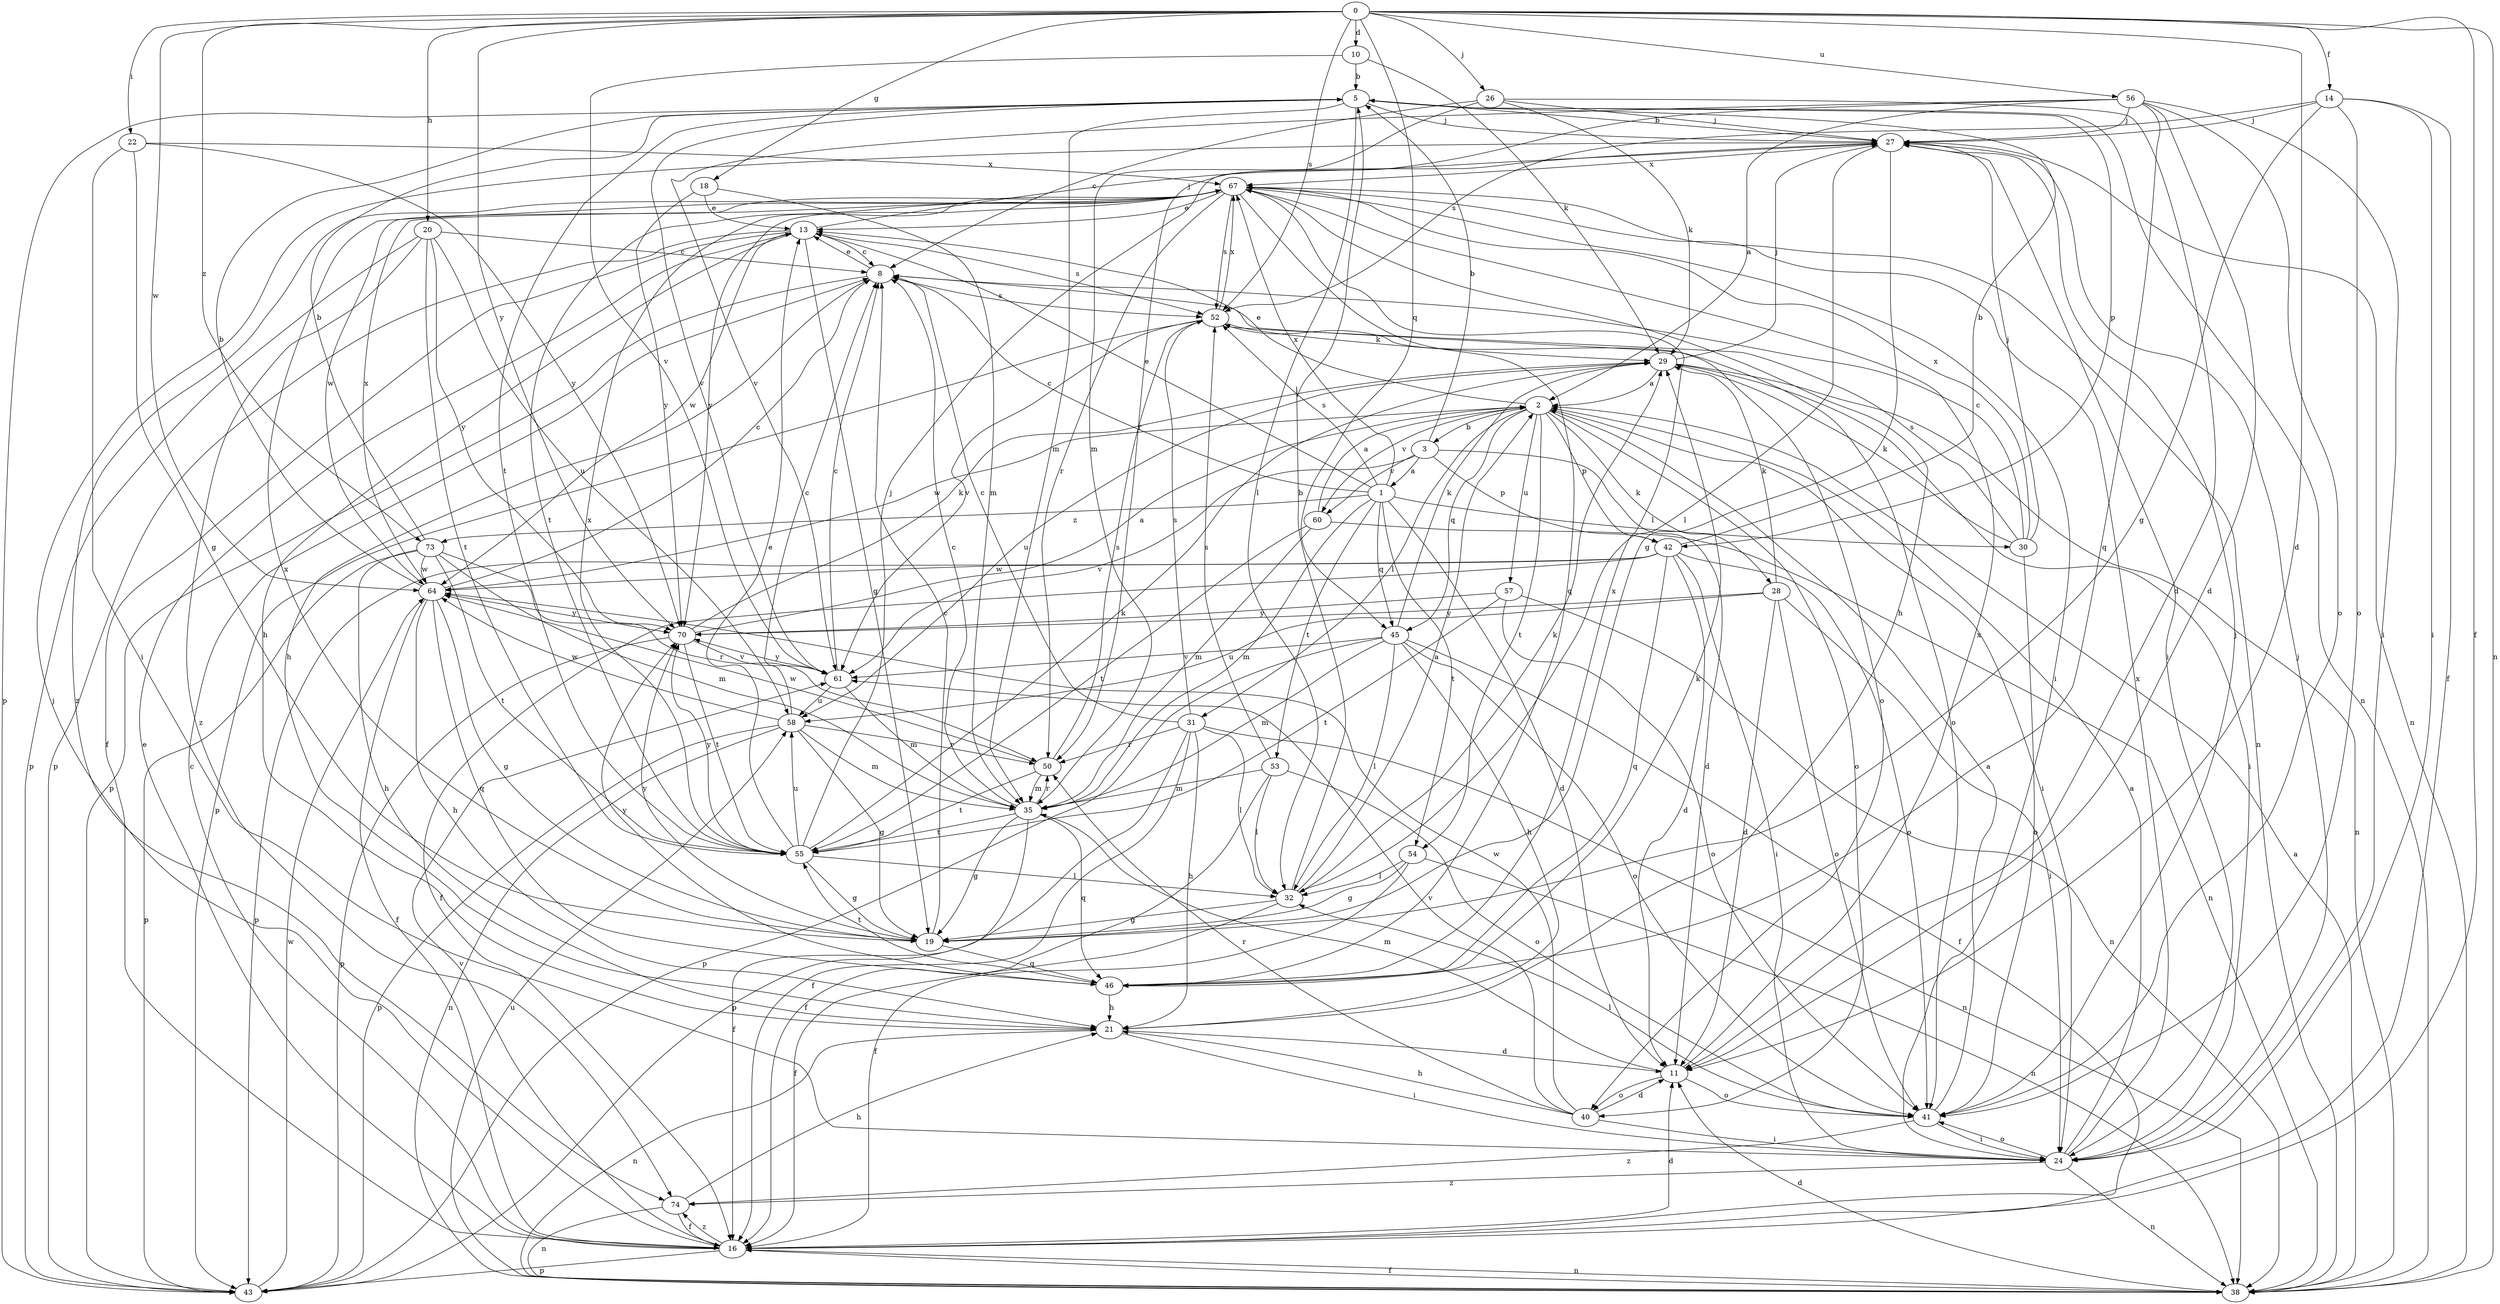 strict digraph  {
0;
1;
2;
3;
5;
8;
10;
11;
13;
14;
16;
18;
19;
20;
21;
22;
24;
26;
27;
28;
29;
30;
31;
32;
35;
38;
40;
41;
42;
43;
45;
46;
50;
52;
53;
54;
55;
56;
57;
58;
60;
61;
64;
67;
70;
73;
74;
0 -> 10  [label=d];
0 -> 11  [label=d];
0 -> 14  [label=f];
0 -> 16  [label=f];
0 -> 18  [label=g];
0 -> 20  [label=h];
0 -> 22  [label=i];
0 -> 26  [label=j];
0 -> 38  [label=n];
0 -> 45  [label=q];
0 -> 52  [label=s];
0 -> 56  [label=u];
0 -> 64  [label=w];
0 -> 70  [label=y];
0 -> 73  [label=z];
1 -> 8  [label=c];
1 -> 11  [label=d];
1 -> 13  [label=e];
1 -> 30  [label=l];
1 -> 35  [label=m];
1 -> 45  [label=q];
1 -> 52  [label=s];
1 -> 53  [label=t];
1 -> 54  [label=t];
1 -> 67  [label=x];
1 -> 73  [label=z];
2 -> 3  [label=b];
2 -> 13  [label=e];
2 -> 24  [label=i];
2 -> 28  [label=k];
2 -> 31  [label=l];
2 -> 40  [label=o];
2 -> 42  [label=p];
2 -> 45  [label=q];
2 -> 54  [label=t];
2 -> 57  [label=u];
2 -> 60  [label=v];
2 -> 64  [label=w];
3 -> 1  [label=a];
3 -> 5  [label=b];
3 -> 11  [label=d];
3 -> 42  [label=p];
3 -> 60  [label=v];
3 -> 61  [label=v];
5 -> 27  [label=j];
5 -> 32  [label=l];
5 -> 35  [label=m];
5 -> 38  [label=n];
5 -> 42  [label=p];
5 -> 43  [label=p];
5 -> 55  [label=t];
5 -> 61  [label=v];
8 -> 13  [label=e];
8 -> 21  [label=h];
8 -> 40  [label=o];
8 -> 43  [label=p];
8 -> 52  [label=s];
10 -> 5  [label=b];
10 -> 29  [label=k];
10 -> 61  [label=v];
11 -> 35  [label=m];
11 -> 40  [label=o];
11 -> 41  [label=o];
11 -> 67  [label=x];
13 -> 8  [label=c];
13 -> 16  [label=f];
13 -> 19  [label=g];
13 -> 21  [label=h];
13 -> 27  [label=j];
13 -> 43  [label=p];
13 -> 52  [label=s];
13 -> 64  [label=w];
14 -> 16  [label=f];
14 -> 19  [label=g];
14 -> 24  [label=i];
14 -> 27  [label=j];
14 -> 41  [label=o];
14 -> 52  [label=s];
16 -> 8  [label=c];
16 -> 11  [label=d];
16 -> 13  [label=e];
16 -> 27  [label=j];
16 -> 38  [label=n];
16 -> 43  [label=p];
16 -> 61  [label=v];
16 -> 74  [label=z];
18 -> 13  [label=e];
18 -> 35  [label=m];
18 -> 70  [label=y];
19 -> 8  [label=c];
19 -> 46  [label=q];
19 -> 67  [label=x];
19 -> 70  [label=y];
20 -> 8  [label=c];
20 -> 43  [label=p];
20 -> 55  [label=t];
20 -> 58  [label=u];
20 -> 70  [label=y];
20 -> 74  [label=z];
21 -> 11  [label=d];
21 -> 24  [label=i];
21 -> 38  [label=n];
22 -> 19  [label=g];
22 -> 24  [label=i];
22 -> 67  [label=x];
22 -> 70  [label=y];
24 -> 2  [label=a];
24 -> 27  [label=j];
24 -> 38  [label=n];
24 -> 41  [label=o];
24 -> 67  [label=x];
24 -> 74  [label=z];
26 -> 8  [label=c];
26 -> 11  [label=d];
26 -> 27  [label=j];
26 -> 29  [label=k];
26 -> 35  [label=m];
27 -> 5  [label=b];
27 -> 19  [label=g];
27 -> 24  [label=i];
27 -> 32  [label=l];
27 -> 38  [label=n];
27 -> 67  [label=x];
28 -> 11  [label=d];
28 -> 24  [label=i];
28 -> 29  [label=k];
28 -> 41  [label=o];
28 -> 58  [label=u];
28 -> 70  [label=y];
29 -> 2  [label=a];
29 -> 24  [label=i];
29 -> 27  [label=j];
29 -> 38  [label=n];
29 -> 58  [label=u];
30 -> 8  [label=c];
30 -> 27  [label=j];
30 -> 29  [label=k];
30 -> 41  [label=o];
30 -> 52  [label=s];
30 -> 67  [label=x];
31 -> 8  [label=c];
31 -> 16  [label=f];
31 -> 21  [label=h];
31 -> 32  [label=l];
31 -> 38  [label=n];
31 -> 43  [label=p];
31 -> 50  [label=r];
31 -> 52  [label=s];
32 -> 2  [label=a];
32 -> 5  [label=b];
32 -> 16  [label=f];
32 -> 19  [label=g];
32 -> 29  [label=k];
35 -> 8  [label=c];
35 -> 16  [label=f];
35 -> 19  [label=g];
35 -> 46  [label=q];
35 -> 50  [label=r];
35 -> 55  [label=t];
38 -> 2  [label=a];
38 -> 11  [label=d];
38 -> 16  [label=f];
38 -> 58  [label=u];
40 -> 11  [label=d];
40 -> 21  [label=h];
40 -> 24  [label=i];
40 -> 50  [label=r];
40 -> 61  [label=v];
40 -> 64  [label=w];
41 -> 2  [label=a];
41 -> 24  [label=i];
41 -> 27  [label=j];
41 -> 32  [label=l];
41 -> 74  [label=z];
42 -> 5  [label=b];
42 -> 11  [label=d];
42 -> 16  [label=f];
42 -> 24  [label=i];
42 -> 41  [label=o];
42 -> 43  [label=p];
42 -> 46  [label=q];
42 -> 64  [label=w];
43 -> 64  [label=w];
45 -> 16  [label=f];
45 -> 21  [label=h];
45 -> 29  [label=k];
45 -> 32  [label=l];
45 -> 35  [label=m];
45 -> 41  [label=o];
45 -> 43  [label=p];
45 -> 61  [label=v];
46 -> 21  [label=h];
46 -> 29  [label=k];
46 -> 55  [label=t];
46 -> 67  [label=x];
46 -> 70  [label=y];
50 -> 35  [label=m];
50 -> 52  [label=s];
50 -> 55  [label=t];
50 -> 64  [label=w];
52 -> 29  [label=k];
52 -> 41  [label=o];
52 -> 43  [label=p];
52 -> 61  [label=v];
52 -> 67  [label=x];
53 -> 16  [label=f];
53 -> 32  [label=l];
53 -> 35  [label=m];
53 -> 41  [label=o];
53 -> 52  [label=s];
54 -> 16  [label=f];
54 -> 19  [label=g];
54 -> 32  [label=l];
54 -> 38  [label=n];
55 -> 13  [label=e];
55 -> 19  [label=g];
55 -> 27  [label=j];
55 -> 29  [label=k];
55 -> 32  [label=l];
55 -> 58  [label=u];
55 -> 67  [label=x];
55 -> 70  [label=y];
56 -> 2  [label=a];
56 -> 11  [label=d];
56 -> 24  [label=i];
56 -> 27  [label=j];
56 -> 41  [label=o];
56 -> 46  [label=q];
56 -> 50  [label=r];
56 -> 61  [label=v];
57 -> 38  [label=n];
57 -> 41  [label=o];
57 -> 55  [label=t];
57 -> 70  [label=y];
58 -> 8  [label=c];
58 -> 19  [label=g];
58 -> 35  [label=m];
58 -> 38  [label=n];
58 -> 43  [label=p];
58 -> 50  [label=r];
58 -> 64  [label=w];
60 -> 2  [label=a];
60 -> 35  [label=m];
60 -> 38  [label=n];
60 -> 55  [label=t];
61 -> 8  [label=c];
61 -> 35  [label=m];
61 -> 58  [label=u];
61 -> 70  [label=y];
64 -> 5  [label=b];
64 -> 8  [label=c];
64 -> 16  [label=f];
64 -> 19  [label=g];
64 -> 21  [label=h];
64 -> 46  [label=q];
64 -> 67  [label=x];
64 -> 70  [label=y];
67 -> 13  [label=e];
67 -> 21  [label=h];
67 -> 24  [label=i];
67 -> 38  [label=n];
67 -> 46  [label=q];
67 -> 50  [label=r];
67 -> 52  [label=s];
67 -> 55  [label=t];
67 -> 64  [label=w];
67 -> 70  [label=y];
67 -> 74  [label=z];
70 -> 2  [label=a];
70 -> 29  [label=k];
70 -> 43  [label=p];
70 -> 55  [label=t];
70 -> 61  [label=v];
73 -> 5  [label=b];
73 -> 21  [label=h];
73 -> 35  [label=m];
73 -> 43  [label=p];
73 -> 50  [label=r];
73 -> 55  [label=t];
73 -> 64  [label=w];
74 -> 16  [label=f];
74 -> 21  [label=h];
74 -> 38  [label=n];
}
